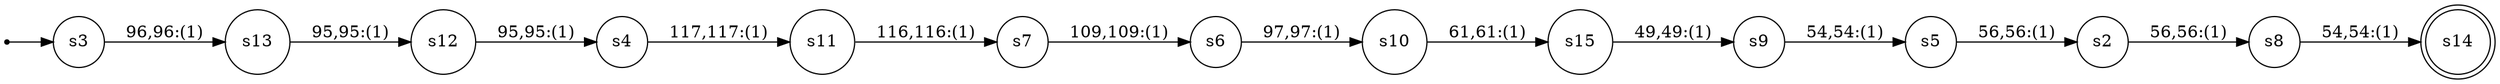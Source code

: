 
      digraph G {
        rankdir=LR;
        init [shape=point];
        node [shape = doublecircle];
        s14
        node [shape = circle];
        init -> s3;
        s15 -> s9 [label = "49,49:(1)"]
        s13 -> s12 [label = "95,95:(1)"]
        s12 -> s4 [label = "95,95:(1)"]
        s11 -> s7 [label = "116,116:(1)"]
        s10 -> s15 [label = "61,61:(1)"]
        s9 -> s5 [label = "54,54:(1)"]
        s8 -> s14 [label = "54,54:(1)"]
        s7 -> s6 [label = "109,109:(1)"]
        s6 -> s10 [label = "97,97:(1)"]
        s5 -> s2 [label = "56,56:(1)"]
        s4 -> s11 [label = "117,117:(1)"]
        s3 -> s13 [label = "96,96:(1)"]
        s2 -> s8 [label = "56,56:(1)"]}